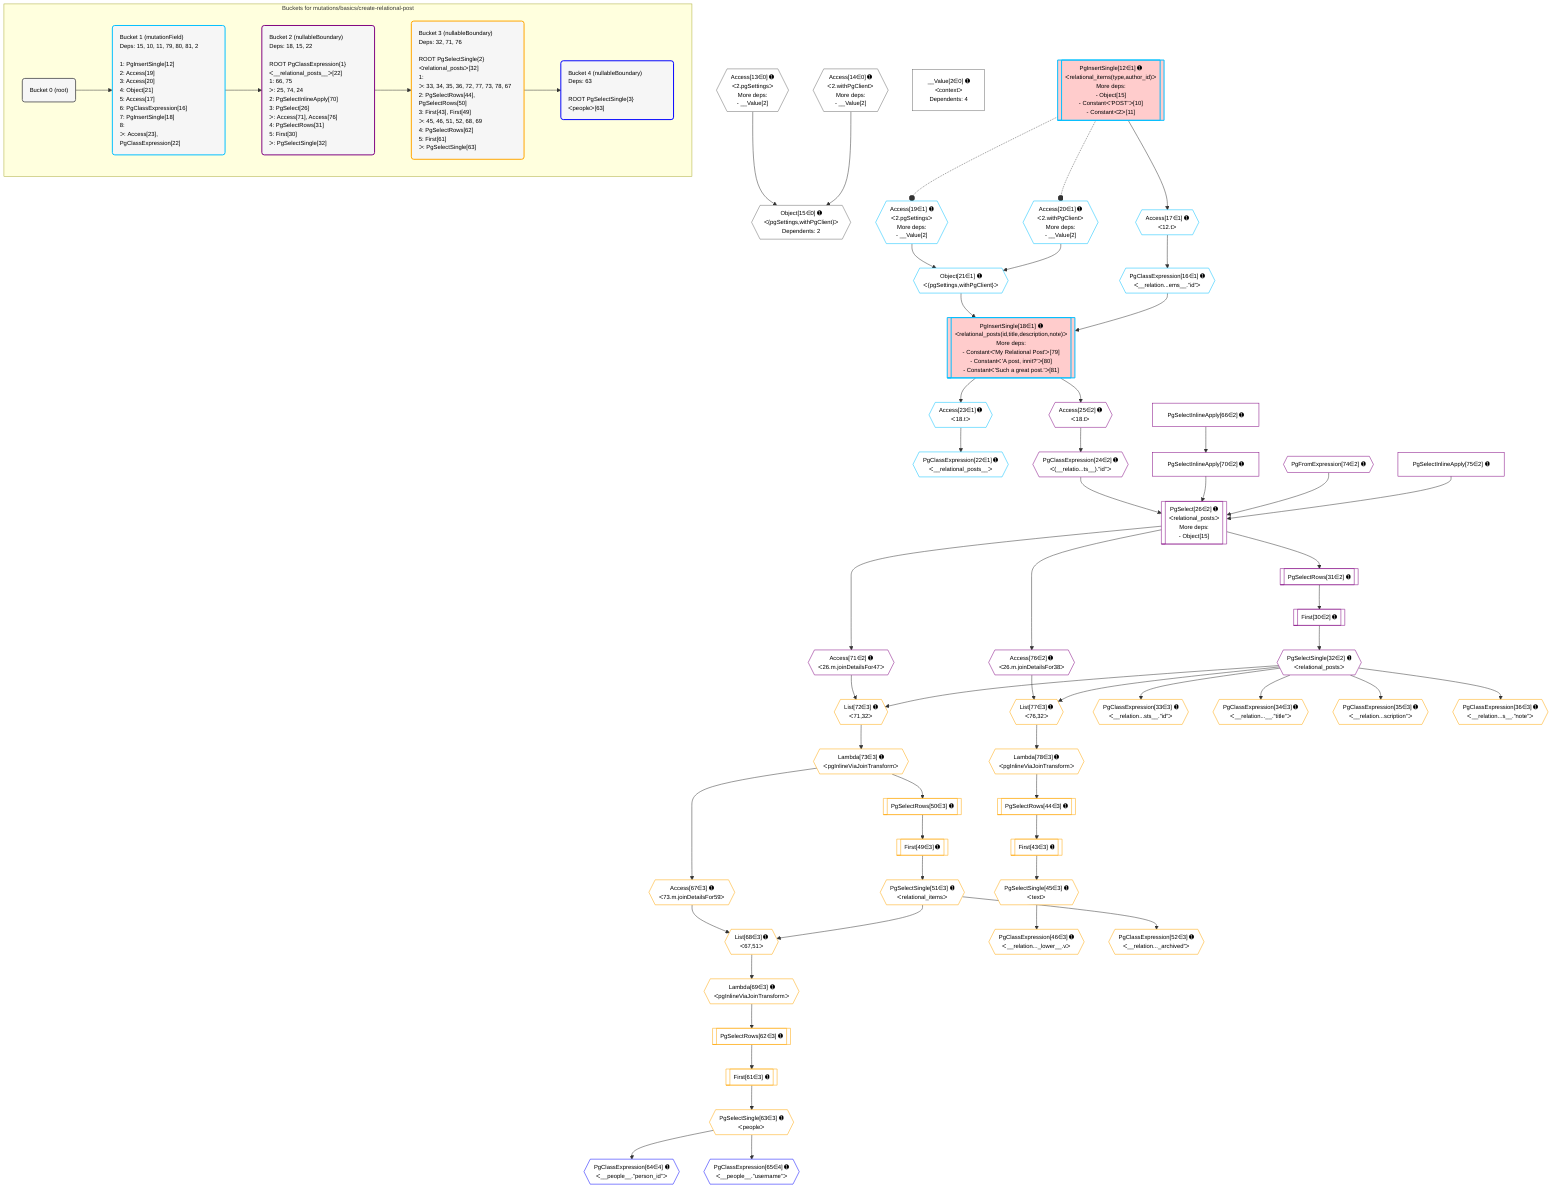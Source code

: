 %%{init: {'themeVariables': { 'fontSize': '12px'}}}%%
graph TD
    classDef path fill:#eee,stroke:#000,color:#000
    classDef plan fill:#fff,stroke-width:1px,color:#000
    classDef itemplan fill:#fff,stroke-width:2px,color:#000
    classDef unbatchedplan fill:#dff,stroke-width:1px,color:#000
    classDef sideeffectplan fill:#fcc,stroke-width:2px,color:#000
    classDef bucket fill:#f6f6f6,color:#000,stroke-width:2px,text-align:left

    subgraph "Buckets for mutations/basics/create-relational-post"
    Bucket0("Bucket 0 (root)"):::bucket
    Bucket1("Bucket 1 (mutationField)<br />Deps: 15, 10, 11, 79, 80, 81, 2<br /><br />1: PgInsertSingle[12]<br />2: Access[19]<br />3: Access[20]<br />4: Object[21]<br />5: Access[17]<br />6: PgClassExpression[16]<br />7: PgInsertSingle[18]<br />8: <br />ᐳ: Access[23], PgClassExpression[22]"):::bucket
    Bucket2("Bucket 2 (nullableBoundary)<br />Deps: 18, 15, 22<br /><br />ROOT PgClassExpression{1}ᐸ__relational_posts__ᐳ[22]<br />1: 66, 75<br />ᐳ: 25, 74, 24<br />2: PgSelectInlineApply[70]<br />3: PgSelect[26]<br />ᐳ: Access[71], Access[76]<br />4: PgSelectRows[31]<br />5: First[30]<br />ᐳ: PgSelectSingle[32]"):::bucket
    Bucket3("Bucket 3 (nullableBoundary)<br />Deps: 32, 71, 76<br /><br />ROOT PgSelectSingle{2}ᐸrelational_postsᐳ[32]<br />1: <br />ᐳ: 33, 34, 35, 36, 72, 77, 73, 78, 67<br />2: PgSelectRows[44], PgSelectRows[50]<br />3: First[43], First[49]<br />ᐳ: 45, 46, 51, 52, 68, 69<br />4: PgSelectRows[62]<br />5: First[61]<br />ᐳ: PgSelectSingle[63]"):::bucket
    Bucket4("Bucket 4 (nullableBoundary)<br />Deps: 63<br /><br />ROOT PgSelectSingle{3}ᐸpeopleᐳ[63]"):::bucket
    end
    Bucket0 --> Bucket1
    Bucket1 --> Bucket2
    Bucket2 --> Bucket3
    Bucket3 --> Bucket4

    %% plan dependencies
    Object15{{"Object[15∈0] ➊<br />ᐸ{pgSettings,withPgClient}ᐳ<br />Dependents: 2"}}:::plan
    Access13{{"Access[13∈0] ➊<br />ᐸ2.pgSettingsᐳ<br />More deps:<br />- __Value[2]"}}:::plan
    Access14{{"Access[14∈0] ➊<br />ᐸ2.withPgClientᐳ<br />More deps:<br />- __Value[2]"}}:::plan
    Access13 & Access14 --> Object15
    __Value2["__Value[2∈0] ➊<br />ᐸcontextᐳ<br />Dependents: 4"]:::plan
    PgInsertSingle18[["PgInsertSingle[18∈1] ➊<br />ᐸrelational_posts(id,title,description,note)ᐳ<br />More deps:<br />- Constantᐸ'My Relational Post'ᐳ[79]<br />- Constantᐸ'A post, innit?'ᐳ[80]<br />- Constantᐸ'Such a great post.'ᐳ[81]"]]:::sideeffectplan
    Object21{{"Object[21∈1] ➊<br />ᐸ{pgSettings,withPgClient}ᐳ"}}:::plan
    PgClassExpression16{{"PgClassExpression[16∈1] ➊<br />ᐸ__relation...ems__.”id”ᐳ"}}:::plan
    Object21 & PgClassExpression16 --> PgInsertSingle18
    PgInsertSingle12[["PgInsertSingle[12∈1] ➊<br />ᐸrelational_items(type,author_id)ᐳ<br />More deps:<br />- Object[15]<br />- Constantᐸ'POST'ᐳ[10]<br />- Constantᐸ2ᐳ[11]"]]:::sideeffectplan
    Access19{{"Access[19∈1] ➊<br />ᐸ2.pgSettingsᐳ<br />More deps:<br />- __Value[2]"}}:::plan
    Access20{{"Access[20∈1] ➊<br />ᐸ2.withPgClientᐳ<br />More deps:<br />- __Value[2]"}}:::plan
    Access19 & Access20 --> Object21
    Access17{{"Access[17∈1] ➊<br />ᐸ12.tᐳ"}}:::plan
    Access17 --> PgClassExpression16
    PgInsertSingle12 --> Access17
    PgClassExpression22{{"PgClassExpression[22∈1] ➊<br />ᐸ__relational_posts__ᐳ"}}:::plan
    Access23{{"Access[23∈1] ➊<br />ᐸ18.tᐳ"}}:::plan
    Access23 --> PgClassExpression22
    PgInsertSingle18 --> Access23
    PgSelect26[["PgSelect[26∈2] ➊<br />ᐸrelational_postsᐳ<br />More deps:<br />- Object[15]"]]:::plan
    PgClassExpression24{{"PgClassExpression[24∈2] ➊<br />ᐸ(__relatio...ts__).”id”ᐳ"}}:::plan
    PgSelectInlineApply70["PgSelectInlineApply[70∈2] ➊"]:::plan
    PgFromExpression74{{"PgFromExpression[74∈2] ➊"}}:::plan
    PgSelectInlineApply75["PgSelectInlineApply[75∈2] ➊"]:::plan
    PgClassExpression24 & PgSelectInlineApply70 & PgFromExpression74 & PgSelectInlineApply75 --> PgSelect26
    Access25{{"Access[25∈2] ➊<br />ᐸ18.tᐳ"}}:::plan
    Access25 --> PgClassExpression24
    PgInsertSingle18 --> Access25
    First30[["First[30∈2] ➊"]]:::plan
    PgSelectRows31[["PgSelectRows[31∈2] ➊"]]:::plan
    PgSelectRows31 --> First30
    PgSelect26 --> PgSelectRows31
    PgSelectSingle32{{"PgSelectSingle[32∈2] ➊<br />ᐸrelational_postsᐳ"}}:::plan
    First30 --> PgSelectSingle32
    PgSelectInlineApply66["PgSelectInlineApply[66∈2] ➊"]:::plan
    PgSelectInlineApply66 --> PgSelectInlineApply70
    Access71{{"Access[71∈2] ➊<br />ᐸ26.m.joinDetailsFor47ᐳ"}}:::plan
    PgSelect26 --> Access71
    Access76{{"Access[76∈2] ➊<br />ᐸ26.m.joinDetailsFor38ᐳ"}}:::plan
    PgSelect26 --> Access76
    List68{{"List[68∈3] ➊<br />ᐸ67,51ᐳ"}}:::plan
    Access67{{"Access[67∈3] ➊<br />ᐸ73.m.joinDetailsFor59ᐳ"}}:::plan
    PgSelectSingle51{{"PgSelectSingle[51∈3] ➊<br />ᐸrelational_itemsᐳ"}}:::plan
    Access67 & PgSelectSingle51 --> List68
    List72{{"List[72∈3] ➊<br />ᐸ71,32ᐳ"}}:::plan
    Access71 & PgSelectSingle32 --> List72
    List77{{"List[77∈3] ➊<br />ᐸ76,32ᐳ"}}:::plan
    Access76 & PgSelectSingle32 --> List77
    PgClassExpression33{{"PgClassExpression[33∈3] ➊<br />ᐸ__relation...sts__.”id”ᐳ"}}:::plan
    PgSelectSingle32 --> PgClassExpression33
    PgClassExpression34{{"PgClassExpression[34∈3] ➊<br />ᐸ__relation...__.”title”ᐳ"}}:::plan
    PgSelectSingle32 --> PgClassExpression34
    PgClassExpression35{{"PgClassExpression[35∈3] ➊<br />ᐸ__relation...scription”ᐳ"}}:::plan
    PgSelectSingle32 --> PgClassExpression35
    PgClassExpression36{{"PgClassExpression[36∈3] ➊<br />ᐸ__relation...s__.”note”ᐳ"}}:::plan
    PgSelectSingle32 --> PgClassExpression36
    First43[["First[43∈3] ➊"]]:::plan
    PgSelectRows44[["PgSelectRows[44∈3] ➊"]]:::plan
    PgSelectRows44 --> First43
    Lambda78{{"Lambda[78∈3] ➊<br />ᐸpgInlineViaJoinTransformᐳ"}}:::plan
    Lambda78 --> PgSelectRows44
    PgSelectSingle45{{"PgSelectSingle[45∈3] ➊<br />ᐸtextᐳ"}}:::plan
    First43 --> PgSelectSingle45
    PgClassExpression46{{"PgClassExpression[46∈3] ➊<br />ᐸ__relation..._lower__.vᐳ"}}:::plan
    PgSelectSingle45 --> PgClassExpression46
    First49[["First[49∈3] ➊"]]:::plan
    PgSelectRows50[["PgSelectRows[50∈3] ➊"]]:::plan
    PgSelectRows50 --> First49
    Lambda73{{"Lambda[73∈3] ➊<br />ᐸpgInlineViaJoinTransformᐳ"}}:::plan
    Lambda73 --> PgSelectRows50
    First49 --> PgSelectSingle51
    PgClassExpression52{{"PgClassExpression[52∈3] ➊<br />ᐸ__relation..._archived”ᐳ"}}:::plan
    PgSelectSingle51 --> PgClassExpression52
    First61[["First[61∈3] ➊"]]:::plan
    PgSelectRows62[["PgSelectRows[62∈3] ➊"]]:::plan
    PgSelectRows62 --> First61
    Lambda69{{"Lambda[69∈3] ➊<br />ᐸpgInlineViaJoinTransformᐳ"}}:::plan
    Lambda69 --> PgSelectRows62
    PgSelectSingle63{{"PgSelectSingle[63∈3] ➊<br />ᐸpeopleᐳ"}}:::plan
    First61 --> PgSelectSingle63
    Lambda73 --> Access67
    List68 --> Lambda69
    List72 --> Lambda73
    List77 --> Lambda78
    PgClassExpression64{{"PgClassExpression[64∈4] ➊<br />ᐸ__people__.”person_id”ᐳ"}}:::plan
    PgSelectSingle63 --> PgClassExpression64
    PgClassExpression65{{"PgClassExpression[65∈4] ➊<br />ᐸ__people__.”username”ᐳ"}}:::plan
    PgSelectSingle63 --> PgClassExpression65

    %% define steps
    classDef bucket0 stroke:#696969
    class Bucket0,__Value2,Access13,Access14,Object15 bucket0
    classDef bucket1 stroke:#00bfff
    class Bucket1,PgInsertSingle12,PgClassExpression16,Access17,PgInsertSingle18,Access19,Access20,Object21,PgClassExpression22,Access23 bucket1
    classDef bucket2 stroke:#7f007f
    class Bucket2,PgClassExpression24,Access25,PgSelect26,First30,PgSelectRows31,PgSelectSingle32,PgSelectInlineApply66,PgSelectInlineApply70,Access71,PgFromExpression74,PgSelectInlineApply75,Access76 bucket2
    classDef bucket3 stroke:#ffa500
    class Bucket3,PgClassExpression33,PgClassExpression34,PgClassExpression35,PgClassExpression36,First43,PgSelectRows44,PgSelectSingle45,PgClassExpression46,First49,PgSelectRows50,PgSelectSingle51,PgClassExpression52,First61,PgSelectRows62,PgSelectSingle63,Access67,List68,Lambda69,List72,Lambda73,List77,Lambda78 bucket3
    classDef bucket4 stroke:#0000ff
    class Bucket4,PgClassExpression64,PgClassExpression65 bucket4

    %% implicit side effects
    PgInsertSingle12 -.-o Access19
    PgInsertSingle12 -.-o Access20